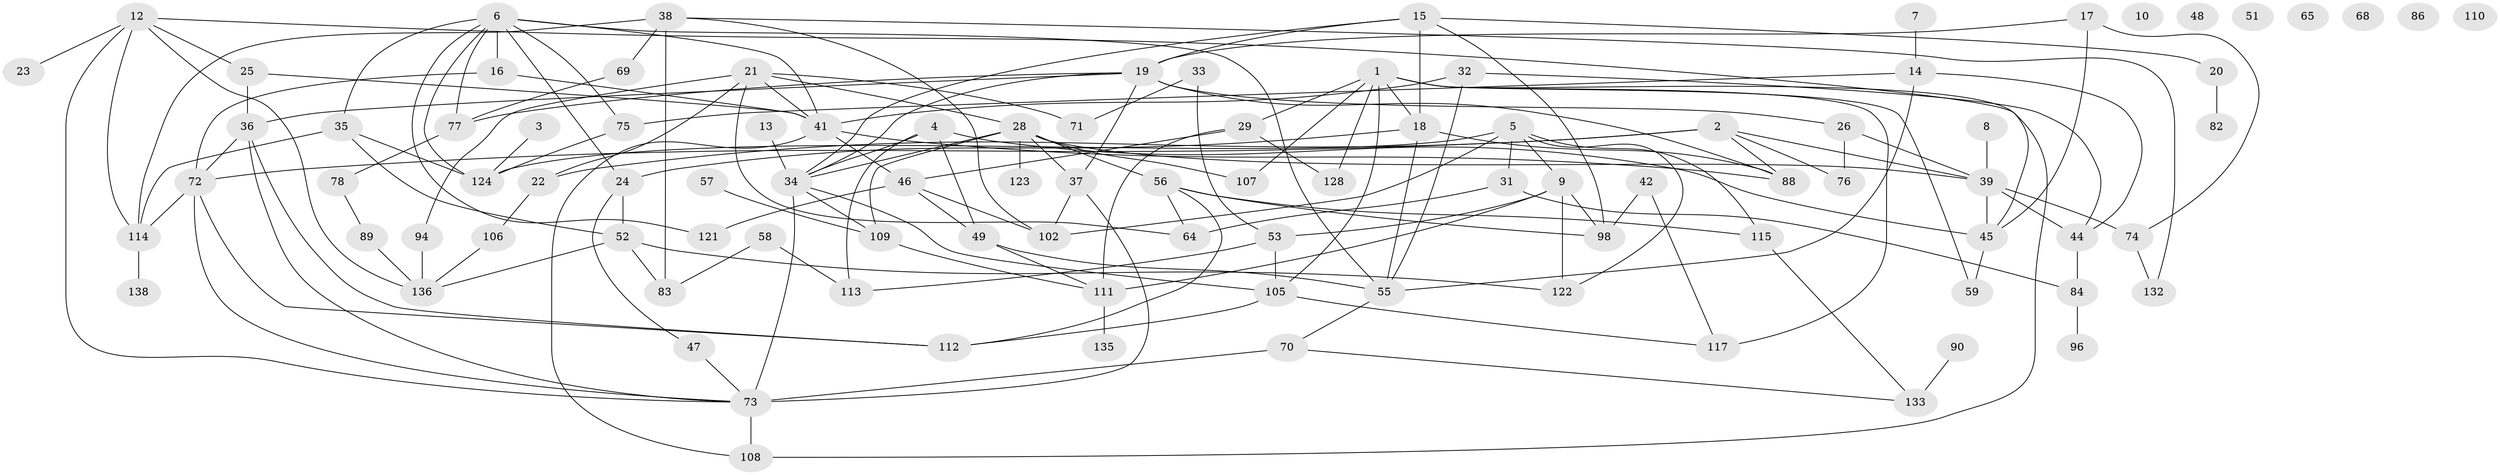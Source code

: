 // Generated by graph-tools (version 1.1) at 2025/23/03/03/25 07:23:29]
// undirected, 98 vertices, 166 edges
graph export_dot {
graph [start="1"]
  node [color=gray90,style=filled];
  1 [super="+11"];
  2 [super="+30"];
  3;
  4 [super="+50"];
  5 [super="+87"];
  6 [super="+54"];
  7;
  8;
  9 [super="+91"];
  10;
  12 [super="+43"];
  13 [super="+27"];
  14;
  15 [super="+63"];
  16;
  17 [super="+92"];
  18 [super="+66"];
  19 [super="+40"];
  20;
  21 [super="+140"];
  22 [super="+93"];
  23;
  24;
  25;
  26 [super="+67"];
  28 [super="+104"];
  29 [super="+95"];
  31;
  32;
  33 [super="+61"];
  34 [super="+85"];
  35;
  36;
  37;
  38;
  39 [super="+142"];
  41 [super="+60"];
  42 [super="+79"];
  44 [super="+80"];
  45;
  46 [super="+103"];
  47;
  48;
  49;
  51;
  52 [super="+97"];
  53 [super="+62"];
  55 [super="+126"];
  56;
  57;
  58 [super="+120"];
  59;
  64 [super="+129"];
  65;
  68;
  69;
  70 [super="+99"];
  71;
  72 [super="+81"];
  73 [super="+130"];
  74 [super="+100"];
  75 [super="+134"];
  76;
  77;
  78;
  82;
  83;
  84;
  86;
  88 [super="+101"];
  89;
  90;
  94;
  96;
  98 [super="+118"];
  102 [super="+116"];
  105 [super="+119"];
  106;
  107;
  108;
  109;
  110;
  111 [super="+125"];
  112;
  113 [super="+127"];
  114 [super="+131"];
  115 [super="+137"];
  117 [super="+139"];
  121;
  122 [super="+141"];
  123;
  124;
  128;
  132;
  133;
  135;
  136;
  138;
  1 -- 59;
  1 -- 128;
  1 -- 18;
  1 -- 117;
  1 -- 105;
  1 -- 107;
  1 -- 108;
  1 -- 29;
  2 -- 39;
  2 -- 72 [weight=2];
  2 -- 76;
  2 -- 88;
  2 -- 22;
  3 -- 124;
  4 -- 34;
  4 -- 45;
  4 -- 49;
  4 -- 113;
  5 -- 31;
  5 -- 115;
  5 -- 102;
  5 -- 9;
  5 -- 122;
  5 -- 124;
  6 -- 16;
  6 -- 24;
  6 -- 75;
  6 -- 121;
  6 -- 35;
  6 -- 55;
  6 -- 124;
  6 -- 77;
  6 -- 41;
  7 -- 14;
  8 -- 39;
  9 -- 122;
  9 -- 111;
  9 -- 98;
  9 -- 53;
  12 -- 73;
  12 -- 23;
  12 -- 136;
  12 -- 25;
  12 -- 45;
  12 -- 114;
  13 -- 34;
  14 -- 44;
  14 -- 55;
  14 -- 75;
  15 -- 20;
  15 -- 18;
  15 -- 34;
  15 -- 19;
  15 -- 98;
  16 -- 41;
  16 -- 72 [weight=2];
  17 -- 45;
  17 -- 74;
  17 -- 19;
  18 -- 24;
  18 -- 55;
  18 -- 88;
  19 -- 37;
  19 -- 34;
  19 -- 36;
  19 -- 88;
  19 -- 77;
  19 -- 26;
  20 -- 82;
  21 -- 28;
  21 -- 41;
  21 -- 64;
  21 -- 94;
  21 -- 22;
  21 -- 71;
  22 -- 106;
  24 -- 47;
  24 -- 52;
  25 -- 36;
  25 -- 41;
  26 -- 76;
  26 -- 39;
  28 -- 56;
  28 -- 107;
  28 -- 109;
  28 -- 123 [weight=2];
  28 -- 37;
  28 -- 39;
  28 -- 34;
  29 -- 111 [weight=2];
  29 -- 128;
  29 -- 46;
  31 -- 64;
  31 -- 84;
  32 -- 41;
  32 -- 44;
  32 -- 55;
  33 -- 53;
  33 -- 71;
  34 -- 105;
  34 -- 73;
  34 -- 109;
  35 -- 114;
  35 -- 124;
  35 -- 52;
  36 -- 112;
  36 -- 73;
  36 -- 72;
  37 -- 73;
  37 -- 102;
  38 -- 69;
  38 -- 83;
  38 -- 102;
  38 -- 132;
  38 -- 114;
  39 -- 45;
  39 -- 74;
  39 -- 44;
  41 -- 46;
  41 -- 108;
  41 -- 88;
  42 -- 117;
  42 -- 98;
  44 -- 84;
  45 -- 59;
  46 -- 49;
  46 -- 121;
  46 -- 102;
  47 -- 73;
  49 -- 111;
  49 -- 55;
  52 -- 83;
  52 -- 136;
  52 -- 122;
  53 -- 105;
  53 -- 113;
  55 -- 70;
  56 -- 112;
  56 -- 115;
  56 -- 64;
  56 -- 98;
  57 -- 109;
  58 -- 113 [weight=2];
  58 -- 83;
  69 -- 77;
  70 -- 73 [weight=2];
  70 -- 133;
  72 -- 112;
  72 -- 73;
  72 -- 114;
  73 -- 108;
  74 -- 132;
  75 -- 124;
  77 -- 78;
  78 -- 89;
  84 -- 96;
  89 -- 136;
  90 -- 133;
  94 -- 136;
  105 -- 112;
  105 -- 117;
  106 -- 136;
  109 -- 111;
  111 -- 135;
  114 -- 138;
  115 -- 133;
}
